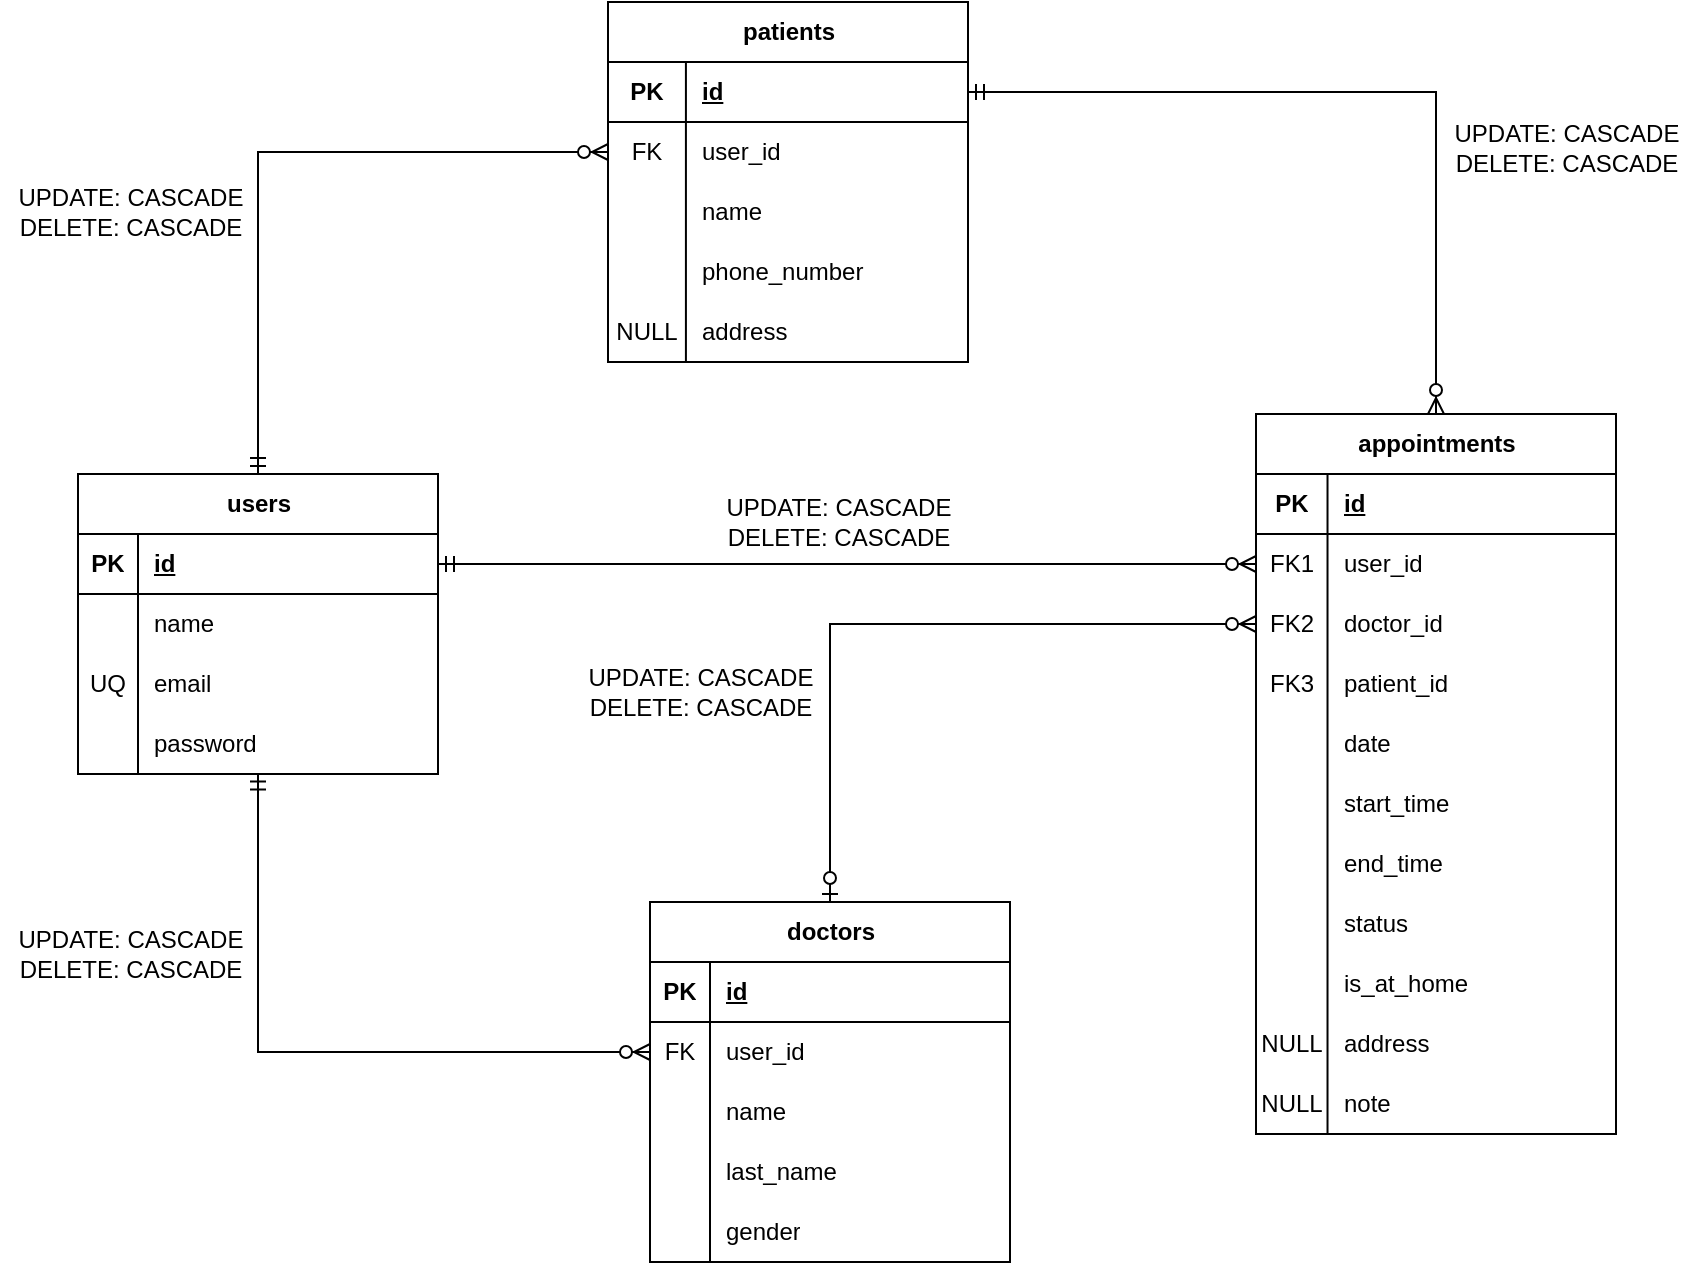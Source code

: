 <mxfile>
    <diagram id="qZbzcZr_mcHoZJ5l5g_3" name="Page-1">
        <mxGraphModel dx="876" dy="505" grid="0" gridSize="10" guides="1" tooltips="1" connect="1" arrows="1" fold="1" page="1" pageScale="1" pageWidth="1100" pageHeight="850" math="0" shadow="0">
            <root>
                <mxCell id="0"/>
                <mxCell id="1" parent="0"/>
                <mxCell id="Csk8jIa5ygvsUAL_QhEg-624" value="users" style="shape=table;startSize=30;container=1;collapsible=1;childLayout=tableLayout;fixedRows=1;rowLines=0;fontStyle=1;align=center;resizeLast=1;html=1;" parent="1" vertex="1">
                    <mxGeometry x="165" y="389" width="180" height="150" as="geometry"/>
                </mxCell>
                <mxCell id="Csk8jIa5ygvsUAL_QhEg-625" value="" style="shape=tableRow;horizontal=0;startSize=0;swimlaneHead=0;swimlaneBody=0;fillColor=none;collapsible=0;dropTarget=0;points=[[0,0.5],[1,0.5]];portConstraint=eastwest;top=0;left=0;right=0;bottom=1;" parent="Csk8jIa5ygvsUAL_QhEg-624" vertex="1">
                    <mxGeometry y="30" width="180" height="30" as="geometry"/>
                </mxCell>
                <mxCell id="Csk8jIa5ygvsUAL_QhEg-626" value="PK" style="shape=partialRectangle;connectable=0;fillColor=none;top=0;left=0;bottom=0;right=0;fontStyle=1;overflow=hidden;whiteSpace=wrap;html=1;" parent="Csk8jIa5ygvsUAL_QhEg-625" vertex="1">
                    <mxGeometry width="30" height="30" as="geometry">
                        <mxRectangle width="30" height="30" as="alternateBounds"/>
                    </mxGeometry>
                </mxCell>
                <mxCell id="Csk8jIa5ygvsUAL_QhEg-627" value="id" style="shape=partialRectangle;connectable=0;fillColor=none;top=0;left=0;bottom=0;right=0;align=left;spacingLeft=6;fontStyle=5;overflow=hidden;whiteSpace=wrap;html=1;" parent="Csk8jIa5ygvsUAL_QhEg-625" vertex="1">
                    <mxGeometry x="30" width="150" height="30" as="geometry">
                        <mxRectangle width="150" height="30" as="alternateBounds"/>
                    </mxGeometry>
                </mxCell>
                <mxCell id="Csk8jIa5ygvsUAL_QhEg-628" value="" style="shape=tableRow;horizontal=0;startSize=0;swimlaneHead=0;swimlaneBody=0;fillColor=none;collapsible=0;dropTarget=0;points=[[0,0.5],[1,0.5]];portConstraint=eastwest;top=0;left=0;right=0;bottom=0;" parent="Csk8jIa5ygvsUAL_QhEg-624" vertex="1">
                    <mxGeometry y="60" width="180" height="30" as="geometry"/>
                </mxCell>
                <mxCell id="Csk8jIa5ygvsUAL_QhEg-629" value="" style="shape=partialRectangle;connectable=0;fillColor=none;top=0;left=0;bottom=0;right=0;editable=1;overflow=hidden;whiteSpace=wrap;html=1;" parent="Csk8jIa5ygvsUAL_QhEg-628" vertex="1">
                    <mxGeometry width="30" height="30" as="geometry">
                        <mxRectangle width="30" height="30" as="alternateBounds"/>
                    </mxGeometry>
                </mxCell>
                <mxCell id="Csk8jIa5ygvsUAL_QhEg-630" value="name" style="shape=partialRectangle;connectable=0;fillColor=none;top=0;left=0;bottom=0;right=0;align=left;spacingLeft=6;overflow=hidden;whiteSpace=wrap;html=1;" parent="Csk8jIa5ygvsUAL_QhEg-628" vertex="1">
                    <mxGeometry x="30" width="150" height="30" as="geometry">
                        <mxRectangle width="150" height="30" as="alternateBounds"/>
                    </mxGeometry>
                </mxCell>
                <mxCell id="Csk8jIa5ygvsUAL_QhEg-631" value="" style="shape=tableRow;horizontal=0;startSize=0;swimlaneHead=0;swimlaneBody=0;fillColor=none;collapsible=0;dropTarget=0;points=[[0,0.5],[1,0.5]];portConstraint=eastwest;top=0;left=0;right=0;bottom=0;" parent="Csk8jIa5ygvsUAL_QhEg-624" vertex="1">
                    <mxGeometry y="90" width="180" height="30" as="geometry"/>
                </mxCell>
                <mxCell id="Csk8jIa5ygvsUAL_QhEg-632" value="UQ" style="shape=partialRectangle;connectable=0;fillColor=none;top=0;left=0;bottom=0;right=0;editable=1;overflow=hidden;whiteSpace=wrap;html=1;" parent="Csk8jIa5ygvsUAL_QhEg-631" vertex="1">
                    <mxGeometry width="30" height="30" as="geometry">
                        <mxRectangle width="30" height="30" as="alternateBounds"/>
                    </mxGeometry>
                </mxCell>
                <mxCell id="Csk8jIa5ygvsUAL_QhEg-633" value="email" style="shape=partialRectangle;connectable=0;fillColor=none;top=0;left=0;bottom=0;right=0;align=left;spacingLeft=6;overflow=hidden;whiteSpace=wrap;html=1;" parent="Csk8jIa5ygvsUAL_QhEg-631" vertex="1">
                    <mxGeometry x="30" width="150" height="30" as="geometry">
                        <mxRectangle width="150" height="30" as="alternateBounds"/>
                    </mxGeometry>
                </mxCell>
                <mxCell id="Csk8jIa5ygvsUAL_QhEg-634" value="" style="shape=tableRow;horizontal=0;startSize=0;swimlaneHead=0;swimlaneBody=0;fillColor=none;collapsible=0;dropTarget=0;points=[[0,0.5],[1,0.5]];portConstraint=eastwest;top=0;left=0;right=0;bottom=0;" parent="Csk8jIa5ygvsUAL_QhEg-624" vertex="1">
                    <mxGeometry y="120" width="180" height="30" as="geometry"/>
                </mxCell>
                <mxCell id="Csk8jIa5ygvsUAL_QhEg-635" value="" style="shape=partialRectangle;connectable=0;fillColor=none;top=0;left=0;bottom=0;right=0;editable=1;overflow=hidden;whiteSpace=wrap;html=1;" parent="Csk8jIa5ygvsUAL_QhEg-634" vertex="1">
                    <mxGeometry width="30" height="30" as="geometry">
                        <mxRectangle width="30" height="30" as="alternateBounds"/>
                    </mxGeometry>
                </mxCell>
                <mxCell id="Csk8jIa5ygvsUAL_QhEg-636" value="password" style="shape=partialRectangle;connectable=0;fillColor=none;top=0;left=0;bottom=0;right=0;align=left;spacingLeft=6;overflow=hidden;whiteSpace=wrap;html=1;" parent="Csk8jIa5ygvsUAL_QhEg-634" vertex="1">
                    <mxGeometry x="30" width="150" height="30" as="geometry">
                        <mxRectangle width="150" height="30" as="alternateBounds"/>
                    </mxGeometry>
                </mxCell>
                <mxCell id="Csk8jIa5ygvsUAL_QhEg-637" value="doctors" style="shape=table;startSize=30;container=1;collapsible=1;childLayout=tableLayout;fixedRows=1;rowLines=0;fontStyle=1;align=center;resizeLast=1;html=1;" parent="1" vertex="1">
                    <mxGeometry x="451" y="603" width="180" height="180" as="geometry"/>
                </mxCell>
                <mxCell id="Csk8jIa5ygvsUAL_QhEg-638" value="" style="shape=tableRow;horizontal=0;startSize=0;swimlaneHead=0;swimlaneBody=0;fillColor=none;collapsible=0;dropTarget=0;points=[[0,0.5],[1,0.5]];portConstraint=eastwest;top=0;left=0;right=0;bottom=1;" parent="Csk8jIa5ygvsUAL_QhEg-637" vertex="1">
                    <mxGeometry y="30" width="180" height="30" as="geometry"/>
                </mxCell>
                <mxCell id="Csk8jIa5ygvsUAL_QhEg-639" value="PK" style="shape=partialRectangle;connectable=0;fillColor=none;top=0;left=0;bottom=0;right=0;fontStyle=1;overflow=hidden;whiteSpace=wrap;html=1;" parent="Csk8jIa5ygvsUAL_QhEg-638" vertex="1">
                    <mxGeometry width="30" height="30" as="geometry">
                        <mxRectangle width="30" height="30" as="alternateBounds"/>
                    </mxGeometry>
                </mxCell>
                <mxCell id="Csk8jIa5ygvsUAL_QhEg-640" value="id" style="shape=partialRectangle;connectable=0;fillColor=none;top=0;left=0;bottom=0;right=0;align=left;spacingLeft=6;fontStyle=5;overflow=hidden;whiteSpace=wrap;html=1;" parent="Csk8jIa5ygvsUAL_QhEg-638" vertex="1">
                    <mxGeometry x="30" width="150" height="30" as="geometry">
                        <mxRectangle width="150" height="30" as="alternateBounds"/>
                    </mxGeometry>
                </mxCell>
                <mxCell id="Csk8jIa5ygvsUAL_QhEg-641" value="" style="shape=tableRow;horizontal=0;startSize=0;swimlaneHead=0;swimlaneBody=0;fillColor=none;collapsible=0;dropTarget=0;points=[[0,0.5],[1,0.5]];portConstraint=eastwest;top=0;left=0;right=0;bottom=0;" parent="Csk8jIa5ygvsUAL_QhEg-637" vertex="1">
                    <mxGeometry y="60" width="180" height="30" as="geometry"/>
                </mxCell>
                <mxCell id="Csk8jIa5ygvsUAL_QhEg-642" value="FK" style="shape=partialRectangle;connectable=0;fillColor=none;top=0;left=0;bottom=0;right=0;editable=1;overflow=hidden;whiteSpace=wrap;html=1;" parent="Csk8jIa5ygvsUAL_QhEg-641" vertex="1">
                    <mxGeometry width="30" height="30" as="geometry">
                        <mxRectangle width="30" height="30" as="alternateBounds"/>
                    </mxGeometry>
                </mxCell>
                <mxCell id="Csk8jIa5ygvsUAL_QhEg-643" value="user_id" style="shape=partialRectangle;connectable=0;fillColor=none;top=0;left=0;bottom=0;right=0;align=left;spacingLeft=6;overflow=hidden;whiteSpace=wrap;html=1;" parent="Csk8jIa5ygvsUAL_QhEg-641" vertex="1">
                    <mxGeometry x="30" width="150" height="30" as="geometry">
                        <mxRectangle width="150" height="30" as="alternateBounds"/>
                    </mxGeometry>
                </mxCell>
                <mxCell id="Csk8jIa5ygvsUAL_QhEg-644" value="" style="shape=tableRow;horizontal=0;startSize=0;swimlaneHead=0;swimlaneBody=0;fillColor=none;collapsible=0;dropTarget=0;points=[[0,0.5],[1,0.5]];portConstraint=eastwest;top=0;left=0;right=0;bottom=0;" parent="Csk8jIa5ygvsUAL_QhEg-637" vertex="1">
                    <mxGeometry y="90" width="180" height="30" as="geometry"/>
                </mxCell>
                <mxCell id="Csk8jIa5ygvsUAL_QhEg-645" value="" style="shape=partialRectangle;connectable=0;fillColor=none;top=0;left=0;bottom=0;right=0;editable=1;overflow=hidden;whiteSpace=wrap;html=1;" parent="Csk8jIa5ygvsUAL_QhEg-644" vertex="1">
                    <mxGeometry width="30" height="30" as="geometry">
                        <mxRectangle width="30" height="30" as="alternateBounds"/>
                    </mxGeometry>
                </mxCell>
                <mxCell id="Csk8jIa5ygvsUAL_QhEg-646" value="name" style="shape=partialRectangle;connectable=0;fillColor=none;top=0;left=0;bottom=0;right=0;align=left;spacingLeft=6;overflow=hidden;whiteSpace=wrap;html=1;" parent="Csk8jIa5ygvsUAL_QhEg-644" vertex="1">
                    <mxGeometry x="30" width="150" height="30" as="geometry">
                        <mxRectangle width="150" height="30" as="alternateBounds"/>
                    </mxGeometry>
                </mxCell>
                <mxCell id="10" value="" style="shape=tableRow;horizontal=0;startSize=0;swimlaneHead=0;swimlaneBody=0;fillColor=none;collapsible=0;dropTarget=0;points=[[0,0.5],[1,0.5]];portConstraint=eastwest;top=0;left=0;right=0;bottom=0;" vertex="1" parent="Csk8jIa5ygvsUAL_QhEg-637">
                    <mxGeometry y="120" width="180" height="30" as="geometry"/>
                </mxCell>
                <mxCell id="11" value="" style="shape=partialRectangle;connectable=0;fillColor=none;top=0;left=0;bottom=0;right=0;editable=1;overflow=hidden;whiteSpace=wrap;html=1;" vertex="1" parent="10">
                    <mxGeometry width="30" height="30" as="geometry">
                        <mxRectangle width="30" height="30" as="alternateBounds"/>
                    </mxGeometry>
                </mxCell>
                <mxCell id="12" value="last_name" style="shape=partialRectangle;connectable=0;fillColor=none;top=0;left=0;bottom=0;right=0;align=left;spacingLeft=6;overflow=hidden;whiteSpace=wrap;html=1;" vertex="1" parent="10">
                    <mxGeometry x="30" width="150" height="30" as="geometry">
                        <mxRectangle width="150" height="30" as="alternateBounds"/>
                    </mxGeometry>
                </mxCell>
                <mxCell id="Csk8jIa5ygvsUAL_QhEg-647" value="" style="shape=tableRow;horizontal=0;startSize=0;swimlaneHead=0;swimlaneBody=0;fillColor=none;collapsible=0;dropTarget=0;points=[[0,0.5],[1,0.5]];portConstraint=eastwest;top=0;left=0;right=0;bottom=0;" parent="Csk8jIa5ygvsUAL_QhEg-637" vertex="1">
                    <mxGeometry y="150" width="180" height="30" as="geometry"/>
                </mxCell>
                <mxCell id="Csk8jIa5ygvsUAL_QhEg-648" value="" style="shape=partialRectangle;connectable=0;fillColor=none;top=0;left=0;bottom=0;right=0;editable=1;overflow=hidden;whiteSpace=wrap;html=1;" parent="Csk8jIa5ygvsUAL_QhEg-647" vertex="1">
                    <mxGeometry width="30" height="30" as="geometry">
                        <mxRectangle width="30" height="30" as="alternateBounds"/>
                    </mxGeometry>
                </mxCell>
                <mxCell id="Csk8jIa5ygvsUAL_QhEg-649" value="gender" style="shape=partialRectangle;connectable=0;fillColor=none;top=0;left=0;bottom=0;right=0;align=left;spacingLeft=6;overflow=hidden;whiteSpace=wrap;html=1;" parent="Csk8jIa5ygvsUAL_QhEg-647" vertex="1">
                    <mxGeometry x="30" width="150" height="30" as="geometry">
                        <mxRectangle width="150" height="30" as="alternateBounds"/>
                    </mxGeometry>
                </mxCell>
                <mxCell id="Csk8jIa5ygvsUAL_QhEg-650" value="patients" style="shape=table;startSize=30;container=1;collapsible=1;childLayout=tableLayout;fixedRows=1;rowLines=0;fontStyle=1;align=center;resizeLast=1;html=1;" parent="1" vertex="1">
                    <mxGeometry x="430" y="153" width="180" height="180" as="geometry"/>
                </mxCell>
                <mxCell id="Csk8jIa5ygvsUAL_QhEg-651" value="" style="shape=tableRow;horizontal=0;startSize=0;swimlaneHead=0;swimlaneBody=0;fillColor=none;collapsible=0;dropTarget=0;points=[[0,0.5],[1,0.5]];portConstraint=eastwest;top=0;left=0;right=0;bottom=1;" parent="Csk8jIa5ygvsUAL_QhEg-650" vertex="1">
                    <mxGeometry y="30" width="180" height="30" as="geometry"/>
                </mxCell>
                <mxCell id="Csk8jIa5ygvsUAL_QhEg-652" value="PK" style="shape=partialRectangle;connectable=0;fillColor=none;top=0;left=0;bottom=0;right=0;fontStyle=1;overflow=hidden;whiteSpace=wrap;html=1;" parent="Csk8jIa5ygvsUAL_QhEg-651" vertex="1">
                    <mxGeometry width="38.958" height="30" as="geometry">
                        <mxRectangle width="38.958" height="30" as="alternateBounds"/>
                    </mxGeometry>
                </mxCell>
                <mxCell id="Csk8jIa5ygvsUAL_QhEg-653" value="id" style="shape=partialRectangle;connectable=0;fillColor=none;top=0;left=0;bottom=0;right=0;align=left;spacingLeft=6;fontStyle=5;overflow=hidden;whiteSpace=wrap;html=1;" parent="Csk8jIa5ygvsUAL_QhEg-651" vertex="1">
                    <mxGeometry x="38.958" width="141.042" height="30" as="geometry">
                        <mxRectangle width="141.042" height="30" as="alternateBounds"/>
                    </mxGeometry>
                </mxCell>
                <mxCell id="Csk8jIa5ygvsUAL_QhEg-654" value="" style="shape=tableRow;horizontal=0;startSize=0;swimlaneHead=0;swimlaneBody=0;fillColor=none;collapsible=0;dropTarget=0;points=[[0,0.5],[1,0.5]];portConstraint=eastwest;top=0;left=0;right=0;bottom=0;" parent="Csk8jIa5ygvsUAL_QhEg-650" vertex="1">
                    <mxGeometry y="60" width="180" height="30" as="geometry"/>
                </mxCell>
                <mxCell id="Csk8jIa5ygvsUAL_QhEg-655" value="FK" style="shape=partialRectangle;connectable=0;fillColor=none;top=0;left=0;bottom=0;right=0;editable=1;overflow=hidden;whiteSpace=wrap;html=1;" parent="Csk8jIa5ygvsUAL_QhEg-654" vertex="1">
                    <mxGeometry width="38.958" height="30" as="geometry">
                        <mxRectangle width="38.958" height="30" as="alternateBounds"/>
                    </mxGeometry>
                </mxCell>
                <mxCell id="Csk8jIa5ygvsUAL_QhEg-656" value="user_id" style="shape=partialRectangle;connectable=0;fillColor=none;top=0;left=0;bottom=0;right=0;align=left;spacingLeft=6;overflow=hidden;whiteSpace=wrap;html=1;" parent="Csk8jIa5ygvsUAL_QhEg-654" vertex="1">
                    <mxGeometry x="38.958" width="141.042" height="30" as="geometry">
                        <mxRectangle width="141.042" height="30" as="alternateBounds"/>
                    </mxGeometry>
                </mxCell>
                <mxCell id="Csk8jIa5ygvsUAL_QhEg-657" value="" style="shape=tableRow;horizontal=0;startSize=0;swimlaneHead=0;swimlaneBody=0;fillColor=none;collapsible=0;dropTarget=0;points=[[0,0.5],[1,0.5]];portConstraint=eastwest;top=0;left=0;right=0;bottom=0;" parent="Csk8jIa5ygvsUAL_QhEg-650" vertex="1">
                    <mxGeometry y="90" width="180" height="30" as="geometry"/>
                </mxCell>
                <mxCell id="Csk8jIa5ygvsUAL_QhEg-658" value="" style="shape=partialRectangle;connectable=0;fillColor=none;top=0;left=0;bottom=0;right=0;editable=1;overflow=hidden;whiteSpace=wrap;html=1;" parent="Csk8jIa5ygvsUAL_QhEg-657" vertex="1">
                    <mxGeometry width="38.958" height="30" as="geometry">
                        <mxRectangle width="38.958" height="30" as="alternateBounds"/>
                    </mxGeometry>
                </mxCell>
                <mxCell id="Csk8jIa5ygvsUAL_QhEg-659" value="name" style="shape=partialRectangle;connectable=0;fillColor=none;top=0;left=0;bottom=0;right=0;align=left;spacingLeft=6;overflow=hidden;whiteSpace=wrap;html=1;" parent="Csk8jIa5ygvsUAL_QhEg-657" vertex="1">
                    <mxGeometry x="38.958" width="141.042" height="30" as="geometry">
                        <mxRectangle width="141.042" height="30" as="alternateBounds"/>
                    </mxGeometry>
                </mxCell>
                <mxCell id="Csk8jIa5ygvsUAL_QhEg-660" value="" style="shape=tableRow;horizontal=0;startSize=0;swimlaneHead=0;swimlaneBody=0;fillColor=none;collapsible=0;dropTarget=0;points=[[0,0.5],[1,0.5]];portConstraint=eastwest;top=0;left=0;right=0;bottom=0;" parent="Csk8jIa5ygvsUAL_QhEg-650" vertex="1">
                    <mxGeometry y="120" width="180" height="30" as="geometry"/>
                </mxCell>
                <mxCell id="Csk8jIa5ygvsUAL_QhEg-661" value="" style="shape=partialRectangle;connectable=0;fillColor=none;top=0;left=0;bottom=0;right=0;editable=1;overflow=hidden;whiteSpace=wrap;html=1;" parent="Csk8jIa5ygvsUAL_QhEg-660" vertex="1">
                    <mxGeometry width="38.958" height="30" as="geometry">
                        <mxRectangle width="38.958" height="30" as="alternateBounds"/>
                    </mxGeometry>
                </mxCell>
                <mxCell id="Csk8jIa5ygvsUAL_QhEg-662" value="phone_number" style="shape=partialRectangle;connectable=0;fillColor=none;top=0;left=0;bottom=0;right=0;align=left;spacingLeft=6;overflow=hidden;whiteSpace=wrap;html=1;" parent="Csk8jIa5ygvsUAL_QhEg-660" vertex="1">
                    <mxGeometry x="38.958" width="141.042" height="30" as="geometry">
                        <mxRectangle width="141.042" height="30" as="alternateBounds"/>
                    </mxGeometry>
                </mxCell>
                <mxCell id="Csk8jIa5ygvsUAL_QhEg-663" value="" style="shape=tableRow;horizontal=0;startSize=0;swimlaneHead=0;swimlaneBody=0;fillColor=none;collapsible=0;dropTarget=0;points=[[0,0.5],[1,0.5]];portConstraint=eastwest;top=0;left=0;right=0;bottom=0;" parent="Csk8jIa5ygvsUAL_QhEg-650" vertex="1">
                    <mxGeometry y="150" width="180" height="30" as="geometry"/>
                </mxCell>
                <mxCell id="Csk8jIa5ygvsUAL_QhEg-664" value="NULL" style="shape=partialRectangle;connectable=0;fillColor=none;top=0;left=0;bottom=0;right=0;editable=1;overflow=hidden;whiteSpace=wrap;html=1;" parent="Csk8jIa5ygvsUAL_QhEg-663" vertex="1">
                    <mxGeometry width="38.958" height="30" as="geometry">
                        <mxRectangle width="38.958" height="30" as="alternateBounds"/>
                    </mxGeometry>
                </mxCell>
                <mxCell id="Csk8jIa5ygvsUAL_QhEg-665" value="address" style="shape=partialRectangle;connectable=0;fillColor=none;top=0;left=0;bottom=0;right=0;align=left;spacingLeft=6;overflow=hidden;whiteSpace=wrap;html=1;" parent="Csk8jIa5ygvsUAL_QhEg-663" vertex="1">
                    <mxGeometry x="38.958" width="141.042" height="30" as="geometry">
                        <mxRectangle width="141.042" height="30" as="alternateBounds"/>
                    </mxGeometry>
                </mxCell>
                <mxCell id="Csk8jIa5ygvsUAL_QhEg-676" value="appointments" style="shape=table;startSize=30;container=1;collapsible=1;childLayout=tableLayout;fixedRows=1;rowLines=0;fontStyle=1;align=center;resizeLast=1;html=1;" parent="1" vertex="1">
                    <mxGeometry x="754" y="359" width="180" height="360" as="geometry"/>
                </mxCell>
                <mxCell id="Csk8jIa5ygvsUAL_QhEg-677" value="" style="shape=tableRow;horizontal=0;startSize=0;swimlaneHead=0;swimlaneBody=0;fillColor=none;collapsible=0;dropTarget=0;points=[[0,0.5],[1,0.5]];portConstraint=eastwest;top=0;left=0;right=0;bottom=1;" parent="Csk8jIa5ygvsUAL_QhEg-676" vertex="1">
                    <mxGeometry y="30" width="180" height="30" as="geometry"/>
                </mxCell>
                <mxCell id="Csk8jIa5ygvsUAL_QhEg-678" value="PK" style="shape=partialRectangle;connectable=0;fillColor=none;top=0;left=0;bottom=0;right=0;fontStyle=1;overflow=hidden;whiteSpace=wrap;html=1;" parent="Csk8jIa5ygvsUAL_QhEg-677" vertex="1">
                    <mxGeometry width="35.759" height="30" as="geometry">
                        <mxRectangle width="35.759" height="30" as="alternateBounds"/>
                    </mxGeometry>
                </mxCell>
                <mxCell id="Csk8jIa5ygvsUAL_QhEg-679" value="id" style="shape=partialRectangle;connectable=0;fillColor=none;top=0;left=0;bottom=0;right=0;align=left;spacingLeft=6;fontStyle=5;overflow=hidden;whiteSpace=wrap;html=1;" parent="Csk8jIa5ygvsUAL_QhEg-677" vertex="1">
                    <mxGeometry x="35.759" width="144.241" height="30" as="geometry">
                        <mxRectangle width="144.241" height="30" as="alternateBounds"/>
                    </mxGeometry>
                </mxCell>
                <mxCell id="Csk8jIa5ygvsUAL_QhEg-680" value="" style="shape=tableRow;horizontal=0;startSize=0;swimlaneHead=0;swimlaneBody=0;fillColor=none;collapsible=0;dropTarget=0;points=[[0,0.5],[1,0.5]];portConstraint=eastwest;top=0;left=0;right=0;bottom=0;" parent="Csk8jIa5ygvsUAL_QhEg-676" vertex="1">
                    <mxGeometry y="60" width="180" height="30" as="geometry"/>
                </mxCell>
                <mxCell id="Csk8jIa5ygvsUAL_QhEg-681" value="FK1" style="shape=partialRectangle;connectable=0;fillColor=none;top=0;left=0;bottom=0;right=0;editable=1;overflow=hidden;whiteSpace=wrap;html=1;" parent="Csk8jIa5ygvsUAL_QhEg-680" vertex="1">
                    <mxGeometry width="35.759" height="30" as="geometry">
                        <mxRectangle width="35.759" height="30" as="alternateBounds"/>
                    </mxGeometry>
                </mxCell>
                <mxCell id="Csk8jIa5ygvsUAL_QhEg-682" value="user_id" style="shape=partialRectangle;connectable=0;fillColor=none;top=0;left=0;bottom=0;right=0;align=left;spacingLeft=6;overflow=hidden;whiteSpace=wrap;html=1;" parent="Csk8jIa5ygvsUAL_QhEg-680" vertex="1">
                    <mxGeometry x="35.759" width="144.241" height="30" as="geometry">
                        <mxRectangle width="144.241" height="30" as="alternateBounds"/>
                    </mxGeometry>
                </mxCell>
                <mxCell id="Csk8jIa5ygvsUAL_QhEg-683" value="" style="shape=tableRow;horizontal=0;startSize=0;swimlaneHead=0;swimlaneBody=0;fillColor=none;collapsible=0;dropTarget=0;points=[[0,0.5],[1,0.5]];portConstraint=eastwest;top=0;left=0;right=0;bottom=0;" parent="Csk8jIa5ygvsUAL_QhEg-676" vertex="1">
                    <mxGeometry y="90" width="180" height="30" as="geometry"/>
                </mxCell>
                <mxCell id="Csk8jIa5ygvsUAL_QhEg-684" value="FK2" style="shape=partialRectangle;connectable=0;fillColor=none;top=0;left=0;bottom=0;right=0;editable=1;overflow=hidden;whiteSpace=wrap;html=1;" parent="Csk8jIa5ygvsUAL_QhEg-683" vertex="1">
                    <mxGeometry width="35.759" height="30" as="geometry">
                        <mxRectangle width="35.759" height="30" as="alternateBounds"/>
                    </mxGeometry>
                </mxCell>
                <mxCell id="Csk8jIa5ygvsUAL_QhEg-685" value="doctor_id" style="shape=partialRectangle;connectable=0;fillColor=none;top=0;left=0;bottom=0;right=0;align=left;spacingLeft=6;overflow=hidden;whiteSpace=wrap;html=1;" parent="Csk8jIa5ygvsUAL_QhEg-683" vertex="1">
                    <mxGeometry x="35.759" width="144.241" height="30" as="geometry">
                        <mxRectangle width="144.241" height="30" as="alternateBounds"/>
                    </mxGeometry>
                </mxCell>
                <mxCell id="Csk8jIa5ygvsUAL_QhEg-686" value="" style="shape=tableRow;horizontal=0;startSize=0;swimlaneHead=0;swimlaneBody=0;fillColor=none;collapsible=0;dropTarget=0;points=[[0,0.5],[1,0.5]];portConstraint=eastwest;top=0;left=0;right=0;bottom=0;" parent="Csk8jIa5ygvsUAL_QhEg-676" vertex="1">
                    <mxGeometry y="120" width="180" height="30" as="geometry"/>
                </mxCell>
                <mxCell id="Csk8jIa5ygvsUAL_QhEg-687" value="FK3" style="shape=partialRectangle;connectable=0;fillColor=none;top=0;left=0;bottom=0;right=0;editable=1;overflow=hidden;whiteSpace=wrap;html=1;" parent="Csk8jIa5ygvsUAL_QhEg-686" vertex="1">
                    <mxGeometry width="35.759" height="30" as="geometry">
                        <mxRectangle width="35.759" height="30" as="alternateBounds"/>
                    </mxGeometry>
                </mxCell>
                <mxCell id="Csk8jIa5ygvsUAL_QhEg-688" value="patient_id" style="shape=partialRectangle;connectable=0;fillColor=none;top=0;left=0;bottom=0;right=0;align=left;spacingLeft=6;overflow=hidden;whiteSpace=wrap;html=1;" parent="Csk8jIa5ygvsUAL_QhEg-686" vertex="1">
                    <mxGeometry x="35.759" width="144.241" height="30" as="geometry">
                        <mxRectangle width="144.241" height="30" as="alternateBounds"/>
                    </mxGeometry>
                </mxCell>
                <mxCell id="Csk8jIa5ygvsUAL_QhEg-689" value="" style="shape=tableRow;horizontal=0;startSize=0;swimlaneHead=0;swimlaneBody=0;fillColor=none;collapsible=0;dropTarget=0;points=[[0,0.5],[1,0.5]];portConstraint=eastwest;top=0;left=0;right=0;bottom=0;" parent="Csk8jIa5ygvsUAL_QhEg-676" vertex="1">
                    <mxGeometry y="150" width="180" height="30" as="geometry"/>
                </mxCell>
                <mxCell id="Csk8jIa5ygvsUAL_QhEg-690" value="" style="shape=partialRectangle;connectable=0;fillColor=none;top=0;left=0;bottom=0;right=0;editable=1;overflow=hidden;whiteSpace=wrap;html=1;" parent="Csk8jIa5ygvsUAL_QhEg-689" vertex="1">
                    <mxGeometry width="35.759" height="30" as="geometry">
                        <mxRectangle width="35.759" height="30" as="alternateBounds"/>
                    </mxGeometry>
                </mxCell>
                <mxCell id="Csk8jIa5ygvsUAL_QhEg-691" value="date" style="shape=partialRectangle;connectable=0;fillColor=none;top=0;left=0;bottom=0;right=0;align=left;spacingLeft=6;overflow=hidden;whiteSpace=wrap;html=1;" parent="Csk8jIa5ygvsUAL_QhEg-689" vertex="1">
                    <mxGeometry x="35.759" width="144.241" height="30" as="geometry">
                        <mxRectangle width="144.241" height="30" as="alternateBounds"/>
                    </mxGeometry>
                </mxCell>
                <mxCell id="Csk8jIa5ygvsUAL_QhEg-692" value="" style="shape=tableRow;horizontal=0;startSize=0;swimlaneHead=0;swimlaneBody=0;fillColor=none;collapsible=0;dropTarget=0;points=[[0,0.5],[1,0.5]];portConstraint=eastwest;top=0;left=0;right=0;bottom=0;" parent="Csk8jIa5ygvsUAL_QhEg-676" vertex="1">
                    <mxGeometry y="180" width="180" height="30" as="geometry"/>
                </mxCell>
                <mxCell id="Csk8jIa5ygvsUAL_QhEg-693" value="" style="shape=partialRectangle;connectable=0;fillColor=none;top=0;left=0;bottom=0;right=0;editable=1;overflow=hidden;whiteSpace=wrap;html=1;" parent="Csk8jIa5ygvsUAL_QhEg-692" vertex="1">
                    <mxGeometry width="35.759" height="30" as="geometry">
                        <mxRectangle width="35.759" height="30" as="alternateBounds"/>
                    </mxGeometry>
                </mxCell>
                <mxCell id="Csk8jIa5ygvsUAL_QhEg-694" value="start_time" style="shape=partialRectangle;connectable=0;fillColor=none;top=0;left=0;bottom=0;right=0;align=left;spacingLeft=6;overflow=hidden;whiteSpace=wrap;html=1;" parent="Csk8jIa5ygvsUAL_QhEg-692" vertex="1">
                    <mxGeometry x="35.759" width="144.241" height="30" as="geometry">
                        <mxRectangle width="144.241" height="30" as="alternateBounds"/>
                    </mxGeometry>
                </mxCell>
                <mxCell id="2" value="" style="shape=tableRow;horizontal=0;startSize=0;swimlaneHead=0;swimlaneBody=0;fillColor=none;collapsible=0;dropTarget=0;points=[[0,0.5],[1,0.5]];portConstraint=eastwest;top=0;left=0;right=0;bottom=0;" parent="Csk8jIa5ygvsUAL_QhEg-676" vertex="1">
                    <mxGeometry y="210" width="180" height="30" as="geometry"/>
                </mxCell>
                <mxCell id="3" value="" style="shape=partialRectangle;connectable=0;fillColor=none;top=0;left=0;bottom=0;right=0;editable=1;overflow=hidden;whiteSpace=wrap;html=1;" parent="2" vertex="1">
                    <mxGeometry width="35.759" height="30" as="geometry">
                        <mxRectangle width="35.759" height="30" as="alternateBounds"/>
                    </mxGeometry>
                </mxCell>
                <mxCell id="4" value="end_time" style="shape=partialRectangle;connectable=0;fillColor=none;top=0;left=0;bottom=0;right=0;align=left;spacingLeft=6;overflow=hidden;whiteSpace=wrap;html=1;" parent="2" vertex="1">
                    <mxGeometry x="35.759" width="144.241" height="30" as="geometry">
                        <mxRectangle width="144.241" height="30" as="alternateBounds"/>
                    </mxGeometry>
                </mxCell>
                <mxCell id="Csk8jIa5ygvsUAL_QhEg-695" value="" style="shape=tableRow;horizontal=0;startSize=0;swimlaneHead=0;swimlaneBody=0;fillColor=none;collapsible=0;dropTarget=0;points=[[0,0.5],[1,0.5]];portConstraint=eastwest;top=0;left=0;right=0;bottom=0;" parent="Csk8jIa5ygvsUAL_QhEg-676" vertex="1">
                    <mxGeometry y="240" width="180" height="30" as="geometry"/>
                </mxCell>
                <mxCell id="Csk8jIa5ygvsUAL_QhEg-696" value="" style="shape=partialRectangle;connectable=0;fillColor=none;top=0;left=0;bottom=0;right=0;editable=1;overflow=hidden;whiteSpace=wrap;html=1;" parent="Csk8jIa5ygvsUAL_QhEg-695" vertex="1">
                    <mxGeometry width="35.759" height="30" as="geometry">
                        <mxRectangle width="35.759" height="30" as="alternateBounds"/>
                    </mxGeometry>
                </mxCell>
                <mxCell id="Csk8jIa5ygvsUAL_QhEg-697" value="status" style="shape=partialRectangle;connectable=0;fillColor=none;top=0;left=0;bottom=0;right=0;align=left;spacingLeft=6;overflow=hidden;whiteSpace=wrap;html=1;" parent="Csk8jIa5ygvsUAL_QhEg-695" vertex="1">
                    <mxGeometry x="35.759" width="144.241" height="30" as="geometry">
                        <mxRectangle width="144.241" height="30" as="alternateBounds"/>
                    </mxGeometry>
                </mxCell>
                <mxCell id="Csk8jIa5ygvsUAL_QhEg-701" value="" style="shape=tableRow;horizontal=0;startSize=0;swimlaneHead=0;swimlaneBody=0;fillColor=none;collapsible=0;dropTarget=0;points=[[0,0.5],[1,0.5]];portConstraint=eastwest;top=0;left=0;right=0;bottom=0;" parent="Csk8jIa5ygvsUAL_QhEg-676" vertex="1">
                    <mxGeometry y="270" width="180" height="30" as="geometry"/>
                </mxCell>
                <mxCell id="Csk8jIa5ygvsUAL_QhEg-702" value="" style="shape=partialRectangle;connectable=0;fillColor=none;top=0;left=0;bottom=0;right=0;editable=1;overflow=hidden;whiteSpace=wrap;html=1;" parent="Csk8jIa5ygvsUAL_QhEg-701" vertex="1">
                    <mxGeometry width="35.759" height="30" as="geometry">
                        <mxRectangle width="35.759" height="30" as="alternateBounds"/>
                    </mxGeometry>
                </mxCell>
                <mxCell id="Csk8jIa5ygvsUAL_QhEg-703" value="is_at_home" style="shape=partialRectangle;connectable=0;fillColor=none;top=0;left=0;bottom=0;right=0;align=left;spacingLeft=6;overflow=hidden;whiteSpace=wrap;html=1;" parent="Csk8jIa5ygvsUAL_QhEg-701" vertex="1">
                    <mxGeometry x="35.759" width="144.241" height="30" as="geometry">
                        <mxRectangle width="144.241" height="30" as="alternateBounds"/>
                    </mxGeometry>
                </mxCell>
                <mxCell id="Csk8jIa5ygvsUAL_QhEg-704" value="" style="shape=tableRow;horizontal=0;startSize=0;swimlaneHead=0;swimlaneBody=0;fillColor=none;collapsible=0;dropTarget=0;points=[[0,0.5],[1,0.5]];portConstraint=eastwest;top=0;left=0;right=0;bottom=0;" parent="Csk8jIa5ygvsUAL_QhEg-676" vertex="1">
                    <mxGeometry y="300" width="180" height="30" as="geometry"/>
                </mxCell>
                <mxCell id="Csk8jIa5ygvsUAL_QhEg-705" value="NULL" style="shape=partialRectangle;connectable=0;fillColor=none;top=0;left=0;bottom=0;right=0;editable=1;overflow=hidden;whiteSpace=wrap;html=1;" parent="Csk8jIa5ygvsUAL_QhEg-704" vertex="1">
                    <mxGeometry width="35.759" height="30" as="geometry">
                        <mxRectangle width="35.759" height="30" as="alternateBounds"/>
                    </mxGeometry>
                </mxCell>
                <mxCell id="Csk8jIa5ygvsUAL_QhEg-706" value="address" style="shape=partialRectangle;connectable=0;fillColor=none;top=0;left=0;bottom=0;right=0;align=left;spacingLeft=6;overflow=hidden;whiteSpace=wrap;html=1;" parent="Csk8jIa5ygvsUAL_QhEg-704" vertex="1">
                    <mxGeometry x="35.759" width="144.241" height="30" as="geometry">
                        <mxRectangle width="144.241" height="30" as="alternateBounds"/>
                    </mxGeometry>
                </mxCell>
                <mxCell id="7" value="" style="shape=tableRow;horizontal=0;startSize=0;swimlaneHead=0;swimlaneBody=0;fillColor=none;collapsible=0;dropTarget=0;points=[[0,0.5],[1,0.5]];portConstraint=eastwest;top=0;left=0;right=0;bottom=0;" parent="Csk8jIa5ygvsUAL_QhEg-676" vertex="1">
                    <mxGeometry y="330" width="180" height="30" as="geometry"/>
                </mxCell>
                <mxCell id="8" value="NULL" style="shape=partialRectangle;connectable=0;fillColor=none;top=0;left=0;bottom=0;right=0;editable=1;overflow=hidden;whiteSpace=wrap;html=1;" parent="7" vertex="1">
                    <mxGeometry width="35.759" height="30" as="geometry">
                        <mxRectangle width="35.759" height="30" as="alternateBounds"/>
                    </mxGeometry>
                </mxCell>
                <mxCell id="9" value="note" style="shape=partialRectangle;connectable=0;fillColor=none;top=0;left=0;bottom=0;right=0;align=left;spacingLeft=6;overflow=hidden;whiteSpace=wrap;html=1;" parent="7" vertex="1">
                    <mxGeometry x="35.759" width="144.241" height="30" as="geometry">
                        <mxRectangle width="144.241" height="30" as="alternateBounds"/>
                    </mxGeometry>
                </mxCell>
                <mxCell id="Csk8jIa5ygvsUAL_QhEg-707" value="" style="edgeStyle=orthogonalEdgeStyle;fontSize=12;html=1;endArrow=ERzeroToMany;startArrow=ERmandOne;rounded=0;entryX=0;entryY=0.5;entryDx=0;entryDy=0;exitX=0.5;exitY=0.991;exitDx=0;exitDy=0;exitPerimeter=0;" parent="1" source="Csk8jIa5ygvsUAL_QhEg-634" target="Csk8jIa5ygvsUAL_QhEg-641" edge="1">
                    <mxGeometry width="100" height="100" relative="1" as="geometry">
                        <mxPoint x="255" y="539" as="sourcePoint"/>
                        <mxPoint x="252" y="565" as="targetPoint"/>
                    </mxGeometry>
                </mxCell>
                <mxCell id="Csk8jIa5ygvsUAL_QhEg-708" value="" style="edgeStyle=orthogonalEdgeStyle;fontSize=12;html=1;endArrow=ERzeroToMany;startArrow=ERmandOne;rounded=0;entryX=0;entryY=0.5;entryDx=0;entryDy=0;exitX=0.5;exitY=0;exitDx=0;exitDy=0;" parent="1" source="Csk8jIa5ygvsUAL_QhEg-624" target="Csk8jIa5ygvsUAL_QhEg-654" edge="1">
                    <mxGeometry width="100" height="100" relative="1" as="geometry">
                        <mxPoint x="195" y="281" as="sourcePoint"/>
                        <mxPoint x="416" y="331" as="targetPoint"/>
                    </mxGeometry>
                </mxCell>
                <mxCell id="Csk8jIa5ygvsUAL_QhEg-709" value="" style="fontSize=12;html=1;endArrow=ERzeroToMany;startArrow=ERmandOne;rounded=0;entryX=0;entryY=0.5;entryDx=0;entryDy=0;exitX=1;exitY=0.5;exitDx=0;exitDy=0;elbow=vertical;" parent="1" source="Csk8jIa5ygvsUAL_QhEg-625" target="Csk8jIa5ygvsUAL_QhEg-680" edge="1">
                    <mxGeometry width="100" height="100" relative="1" as="geometry">
                        <mxPoint x="310" y="395" as="sourcePoint"/>
                        <mxPoint x="486" y="271" as="targetPoint"/>
                    </mxGeometry>
                </mxCell>
                <mxCell id="Csk8jIa5ygvsUAL_QhEg-710" value="" style="edgeStyle=orthogonalEdgeStyle;fontSize=12;html=1;endArrow=ERzeroToMany;startArrow=ERzeroToOne;rounded=0;entryX=0;entryY=0.5;entryDx=0;entryDy=0;exitX=0.5;exitY=0;exitDx=0;exitDy=0;" parent="1" source="Csk8jIa5ygvsUAL_QhEg-637" target="Csk8jIa5ygvsUAL_QhEg-683" edge="1">
                    <mxGeometry width="100" height="100" relative="1" as="geometry">
                        <mxPoint x="609" y="516" as="sourcePoint"/>
                        <mxPoint x="709" y="416" as="targetPoint"/>
                    </mxGeometry>
                </mxCell>
                <mxCell id="Csk8jIa5ygvsUAL_QhEg-711" value="" style="edgeStyle=orthogonalEdgeStyle;fontSize=12;html=1;endArrow=ERzeroToMany;startArrow=ERmandOne;rounded=0;entryX=0.5;entryY=0;entryDx=0;entryDy=0;exitX=1;exitY=0.5;exitDx=0;exitDy=0;" parent="1" source="Csk8jIa5ygvsUAL_QhEg-651" target="Csk8jIa5ygvsUAL_QhEg-676" edge="1">
                    <mxGeometry width="100" height="100" relative="1" as="geometry">
                        <mxPoint x="346" y="385" as="sourcePoint"/>
                        <mxPoint x="522" y="261" as="targetPoint"/>
                    </mxGeometry>
                </mxCell>
                <mxCell id="Csk8jIa5ygvsUAL_QhEg-713" value="&lt;font style=&quot;color: light-dark(rgb(0, 0, 0), rgb(255, 255, 255));&quot;&gt;UPDATE: CASCADE&lt;/font&gt;&lt;div&gt;&lt;font style=&quot;color: light-dark(rgb(0, 0, 0), rgb(255, 255, 255));&quot;&gt;DELETE: CASCADE&lt;/font&gt;&lt;/div&gt;" style="text;html=1;align=center;verticalAlign=middle;resizable=0;points=[];autosize=1;strokeColor=none;fillColor=none;" parent="1" vertex="1">
                    <mxGeometry x="480" y="392" width="130" height="41" as="geometry"/>
                </mxCell>
                <mxCell id="Csk8jIa5ygvsUAL_QhEg-714" value="&lt;font style=&quot;color: light-dark(rgb(0, 0, 0), rgb(255, 255, 255));&quot;&gt;UPDATE: CASCADE&lt;/font&gt;&lt;div&gt;&lt;font style=&quot;color: light-dark(rgb(0, 0, 0), rgb(255, 255, 255));&quot;&gt;DELETE: CASCADE&lt;/font&gt;&lt;/div&gt;" style="text;html=1;align=center;verticalAlign=middle;resizable=0;points=[];autosize=1;strokeColor=none;fillColor=none;" parent="1" vertex="1">
                    <mxGeometry x="126" y="608" width="130" height="41" as="geometry"/>
                </mxCell>
                <mxCell id="Csk8jIa5ygvsUAL_QhEg-715" value="&lt;font style=&quot;color: light-dark(rgb(0, 0, 0), rgb(255, 255, 255));&quot;&gt;UPDATE: CASCADE&lt;/font&gt;&lt;div&gt;&lt;font style=&quot;color: light-dark(rgb(0, 0, 0), rgb(255, 255, 255));&quot;&gt;DELETE: CASCADE&lt;/font&gt;&lt;/div&gt;" style="text;html=1;align=center;verticalAlign=middle;resizable=0;points=[];autosize=1;strokeColor=none;fillColor=none;" parent="1" vertex="1">
                    <mxGeometry x="411" y="477" width="130" height="41" as="geometry"/>
                </mxCell>
                <mxCell id="Csk8jIa5ygvsUAL_QhEg-716" value="&lt;font style=&quot;color: light-dark(rgb(0, 0, 0), rgb(255, 255, 255));&quot;&gt;UPDATE: CASCADE&lt;/font&gt;&lt;div&gt;&lt;font style=&quot;color: light-dark(rgb(0, 0, 0), rgb(255, 255, 255));&quot;&gt;DELETE: CASCADE&lt;/font&gt;&lt;/div&gt;" style="text;html=1;align=center;verticalAlign=middle;resizable=0;points=[];autosize=1;strokeColor=none;fillColor=none;fontColor=light-dark(#000000,#FFFFFF);" parent="1" vertex="1">
                    <mxGeometry x="126" y="237.5" width="130" height="41" as="geometry"/>
                </mxCell>
                <mxCell id="Csk8jIa5ygvsUAL_QhEg-717" value="&lt;font style=&quot;color: light-dark(rgb(0, 0, 0), rgb(255, 255, 255));&quot;&gt;UPDATE: CASCADE&lt;/font&gt;&lt;div&gt;&lt;font style=&quot;color: light-dark(rgb(0, 0, 0), rgb(255, 255, 255));&quot;&gt;DELETE: CASCADE&lt;/font&gt;&lt;/div&gt;" style="text;html=1;align=center;verticalAlign=middle;resizable=0;points=[];autosize=1;strokeColor=none;fillColor=none;" parent="1" vertex="1">
                    <mxGeometry x="844" y="205" width="130" height="41" as="geometry"/>
                </mxCell>
            </root>
        </mxGraphModel>
    </diagram>
</mxfile>
